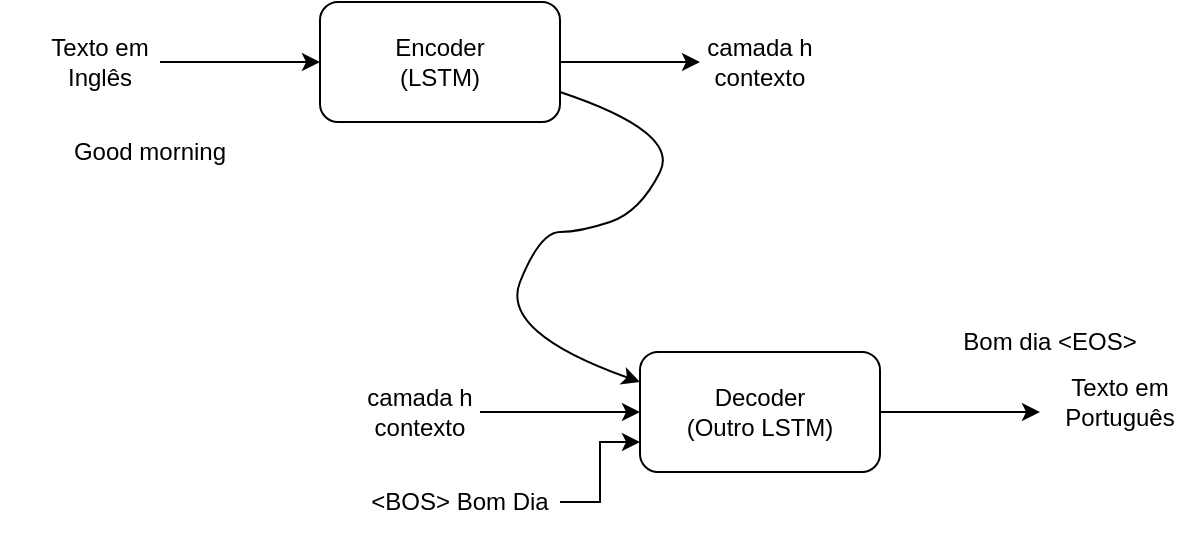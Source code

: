 <mxfile version="27.0.6">
  <diagram name="Página-1" id="qrJPi79Hsb8NqlR-143r">
    <mxGraphModel dx="610" dy="293" grid="1" gridSize="10" guides="1" tooltips="1" connect="1" arrows="1" fold="1" page="1" pageScale="1" pageWidth="827" pageHeight="1169" math="0" shadow="0">
      <root>
        <mxCell id="0" />
        <mxCell id="1" parent="0" />
        <mxCell id="t896_xEb4ONCaWdzfJvj-1" value="Texto em Inglês" style="text;html=1;align=center;verticalAlign=middle;whiteSpace=wrap;rounded=0;" vertex="1" parent="1">
          <mxGeometry x="60" y="180" width="60" height="30" as="geometry" />
        </mxCell>
        <mxCell id="t896_xEb4ONCaWdzfJvj-2" value="Encoder&lt;div&gt;(LSTM)&lt;/div&gt;" style="rounded=1;whiteSpace=wrap;html=1;" vertex="1" parent="1">
          <mxGeometry x="200" y="165" width="120" height="60" as="geometry" />
        </mxCell>
        <mxCell id="t896_xEb4ONCaWdzfJvj-3" value="" style="endArrow=classic;html=1;rounded=0;exitX=1;exitY=0.5;exitDx=0;exitDy=0;entryX=0;entryY=0.5;entryDx=0;entryDy=0;" edge="1" parent="1" source="t896_xEb4ONCaWdzfJvj-1" target="t896_xEb4ONCaWdzfJvj-2">
          <mxGeometry width="50" height="50" relative="1" as="geometry">
            <mxPoint x="300" y="360" as="sourcePoint" />
            <mxPoint x="350" y="310" as="targetPoint" />
          </mxGeometry>
        </mxCell>
        <mxCell id="t896_xEb4ONCaWdzfJvj-4" value="camada h&lt;div&gt;contexto&lt;/div&gt;" style="text;html=1;align=center;verticalAlign=middle;whiteSpace=wrap;rounded=0;" vertex="1" parent="1">
          <mxGeometry x="390" y="180" width="60" height="30" as="geometry" />
        </mxCell>
        <mxCell id="t896_xEb4ONCaWdzfJvj-5" value="" style="endArrow=classic;html=1;rounded=0;exitX=1;exitY=0.5;exitDx=0;exitDy=0;entryX=0;entryY=0.5;entryDx=0;entryDy=0;" edge="1" parent="1" source="t896_xEb4ONCaWdzfJvj-2" target="t896_xEb4ONCaWdzfJvj-4">
          <mxGeometry width="50" height="50" relative="1" as="geometry">
            <mxPoint x="170" y="190" as="sourcePoint" />
            <mxPoint x="250" y="190" as="targetPoint" />
          </mxGeometry>
        </mxCell>
        <mxCell id="t896_xEb4ONCaWdzfJvj-6" value="Decoder&lt;div&gt;(Outro LSTM)&lt;/div&gt;" style="rounded=1;whiteSpace=wrap;html=1;" vertex="1" parent="1">
          <mxGeometry x="360" y="340" width="120" height="60" as="geometry" />
        </mxCell>
        <mxCell id="t896_xEb4ONCaWdzfJvj-7" value="camada h&lt;div&gt;contexto&lt;/div&gt;" style="text;html=1;align=center;verticalAlign=middle;whiteSpace=wrap;rounded=0;" vertex="1" parent="1">
          <mxGeometry x="220" y="355" width="60" height="30" as="geometry" />
        </mxCell>
        <mxCell id="t896_xEb4ONCaWdzfJvj-8" value="" style="endArrow=classic;html=1;rounded=0;exitX=1;exitY=0.5;exitDx=0;exitDy=0;entryX=0;entryY=0.5;entryDx=0;entryDy=0;" edge="1" parent="1" target="t896_xEb4ONCaWdzfJvj-6" source="t896_xEb4ONCaWdzfJvj-7">
          <mxGeometry width="50" height="50" relative="1" as="geometry">
            <mxPoint x="280" y="369.76" as="sourcePoint" />
            <mxPoint x="350" y="369.76" as="targetPoint" />
          </mxGeometry>
        </mxCell>
        <mxCell id="t896_xEb4ONCaWdzfJvj-10" value="Texto em Português" style="text;html=1;align=center;verticalAlign=middle;whiteSpace=wrap;rounded=0;" vertex="1" parent="1">
          <mxGeometry x="570" y="350" width="60" height="30" as="geometry" />
        </mxCell>
        <mxCell id="t896_xEb4ONCaWdzfJvj-11" value="" style="endArrow=classic;html=1;rounded=0;exitX=1;exitY=0.5;exitDx=0;exitDy=0;entryX=0;entryY=0.5;entryDx=0;entryDy=0;" edge="1" parent="1">
          <mxGeometry width="50" height="50" relative="1" as="geometry">
            <mxPoint x="480" y="370" as="sourcePoint" />
            <mxPoint x="560" y="370" as="targetPoint" />
          </mxGeometry>
        </mxCell>
        <mxCell id="t896_xEb4ONCaWdzfJvj-12" value="Good morning" style="text;html=1;align=center;verticalAlign=middle;whiteSpace=wrap;rounded=0;" vertex="1" parent="1">
          <mxGeometry x="40" y="225" width="150" height="30" as="geometry" />
        </mxCell>
        <mxCell id="t896_xEb4ONCaWdzfJvj-13" value="Bom dia &amp;lt;EOS&amp;gt;" style="text;html=1;align=center;verticalAlign=middle;whiteSpace=wrap;rounded=0;" vertex="1" parent="1">
          <mxGeometry x="490" y="320" width="150" height="30" as="geometry" />
        </mxCell>
        <mxCell id="t896_xEb4ONCaWdzfJvj-14" value="" style="curved=1;endArrow=classic;html=1;rounded=0;exitX=1;exitY=0.75;exitDx=0;exitDy=0;entryX=0;entryY=0.25;entryDx=0;entryDy=0;" edge="1" parent="1" source="t896_xEb4ONCaWdzfJvj-2" target="t896_xEb4ONCaWdzfJvj-6">
          <mxGeometry width="50" height="50" relative="1" as="geometry">
            <mxPoint x="310" y="320" as="sourcePoint" />
            <mxPoint x="360" y="270" as="targetPoint" />
            <Array as="points">
              <mxPoint x="380" y="230" />
              <mxPoint x="360" y="270" />
              <mxPoint x="330" y="280" />
              <mxPoint x="310" y="280" />
              <mxPoint x="290" y="330" />
            </Array>
          </mxGeometry>
        </mxCell>
        <mxCell id="t896_xEb4ONCaWdzfJvj-17" style="edgeStyle=orthogonalEdgeStyle;rounded=0;orthogonalLoop=1;jettySize=auto;html=1;exitX=1;exitY=0.5;exitDx=0;exitDy=0;entryX=0;entryY=0.75;entryDx=0;entryDy=0;" edge="1" parent="1" source="t896_xEb4ONCaWdzfJvj-15" target="t896_xEb4ONCaWdzfJvj-6">
          <mxGeometry relative="1" as="geometry" />
        </mxCell>
        <mxCell id="t896_xEb4ONCaWdzfJvj-15" value="&amp;lt;BOS&amp;gt; Bom Dia" style="text;html=1;align=center;verticalAlign=middle;whiteSpace=wrap;rounded=0;" vertex="1" parent="1">
          <mxGeometry x="220" y="400" width="100" height="30" as="geometry" />
        </mxCell>
      </root>
    </mxGraphModel>
  </diagram>
</mxfile>
